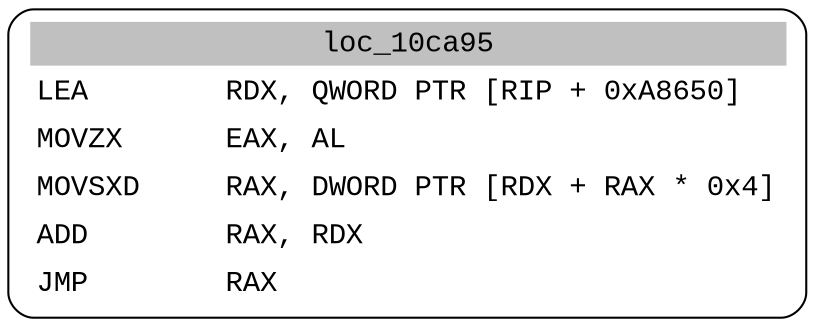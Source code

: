 digraph asm_graph {
1941 [
shape="Mrecord" fontname="Courier New"label =<<table border="0" cellborder="0" cellpadding="3"><tr><td align="center" colspan="2" bgcolor="grey">loc_10ca95</td></tr><tr><td align="left">LEA        RDX, QWORD PTR [RIP + 0xA8650]</td></tr><tr><td align="left">MOVZX      EAX, AL</td></tr><tr><td align="left">MOVSXD     RAX, DWORD PTR [RDX + RAX * 0x4]</td></tr><tr><td align="left">ADD        RAX, RDX</td></tr><tr><td align="left">JMP        RAX</td></tr></table>> ];
}